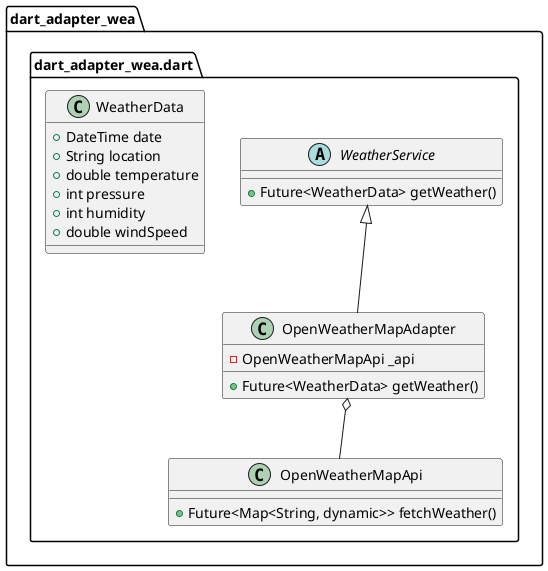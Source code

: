 @startuml
set namespaceSeparator ::

abstract class "dart_adapter_wea::dart_adapter_wea.dart::WeatherService" {
  +Future<WeatherData> getWeather()
}

class "dart_adapter_wea::dart_adapter_wea.dart::WeatherData" {
  +DateTime date
  +String location
  +double temperature
  +int pressure
  +int humidity
  +double windSpeed
}

class "dart_adapter_wea::dart_adapter_wea.dart::OpenWeatherMapApi" {
  +Future<Map<String, dynamic>> fetchWeather()
}

class "dart_adapter_wea::dart_adapter_wea.dart::OpenWeatherMapAdapter" {
  -OpenWeatherMapApi _api
  +Future<WeatherData> getWeather()
}

"dart_adapter_wea::dart_adapter_wea.dart::OpenWeatherMapAdapter" o-- "dart_adapter_wea::dart_adapter_wea.dart::OpenWeatherMapApi"
"dart_adapter_wea::dart_adapter_wea.dart::WeatherService" <|-- "dart_adapter_wea::dart_adapter_wea.dart::OpenWeatherMapAdapter"


@enduml